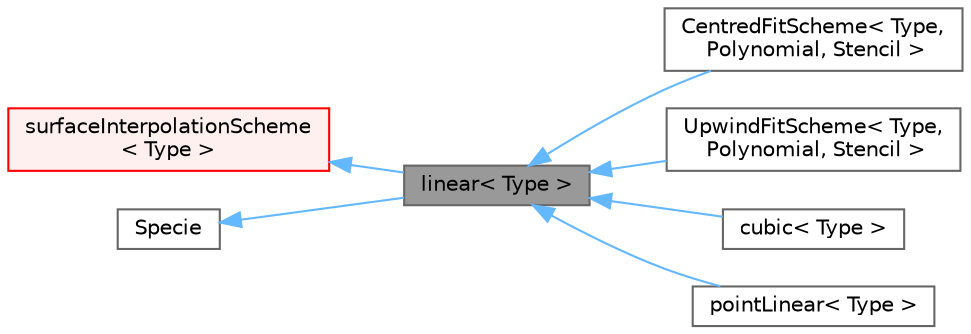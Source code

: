 digraph "linear&lt; Type &gt;"
{
 // LATEX_PDF_SIZE
  bgcolor="transparent";
  edge [fontname=Helvetica,fontsize=10,labelfontname=Helvetica,labelfontsize=10];
  node [fontname=Helvetica,fontsize=10,shape=box,height=0.2,width=0.4];
  rankdir="LR";
  Node1 [id="Node000001",label="linear\< Type \>",height=0.2,width=0.4,color="gray40", fillcolor="grey60", style="filled", fontcolor="black",tooltip="Central-differencing interpolation scheme class."];
  Node2 -> Node1 [id="edge1_Node000001_Node000002",dir="back",color="steelblue1",style="solid",tooltip=" "];
  Node2 [id="Node000002",label="surfaceInterpolationScheme\l\< Type \>",height=0.2,width=0.4,color="red", fillcolor="#FFF0F0", style="filled",URL="$classFoam_1_1surfaceInterpolationScheme.html",tooltip="Abstract base class for surface interpolation schemes."];
  Node4 -> Node1 [id="edge2_Node000001_Node000004",dir="back",color="steelblue1",style="solid",tooltip=" "];
  Node4 [id="Node000004",label="Specie",height=0.2,width=0.4,color="gray40", fillcolor="white", style="filled",tooltip=" "];
  Node1 -> Node5 [id="edge3_Node000001_Node000005",dir="back",color="steelblue1",style="solid",tooltip=" "];
  Node5 [id="Node000005",label="CentredFitScheme\< Type,\l Polynomial, Stencil \>",height=0.2,width=0.4,color="gray40", fillcolor="white", style="filled",URL="$classFoam_1_1CentredFitScheme.html",tooltip="Centred fit surface interpolation scheme which applies an explicit correction to linear."];
  Node1 -> Node6 [id="edge4_Node000001_Node000006",dir="back",color="steelblue1",style="solid",tooltip=" "];
  Node6 [id="Node000006",label="UpwindFitScheme\< Type,\l Polynomial, Stencil \>",height=0.2,width=0.4,color="gray40", fillcolor="white", style="filled",URL="$classFoam_1_1UpwindFitScheme.html",tooltip="Upwind biased fit surface interpolation scheme that applies an explicit correction to linear."];
  Node1 -> Node7 [id="edge5_Node000001_Node000007",dir="back",color="steelblue1",style="solid",tooltip=" "];
  Node7 [id="Node000007",label="cubic\< Type \>",height=0.2,width=0.4,color="gray40", fillcolor="white", style="filled",URL="$classFoam_1_1cubic.html",tooltip="Cubic interpolation scheme class derived from linear and returns linear weighting factors but also ap..."];
  Node1 -> Node8 [id="edge6_Node000001_Node000008",dir="back",color="steelblue1",style="solid",tooltip=" "];
  Node8 [id="Node000008",label="pointLinear\< Type \>",height=0.2,width=0.4,color="gray40", fillcolor="white", style="filled",URL="$classFoam_1_1pointLinear.html",tooltip="Face-point interpolation scheme class derived from linear and returns linear weighting factors but al..."];
}
